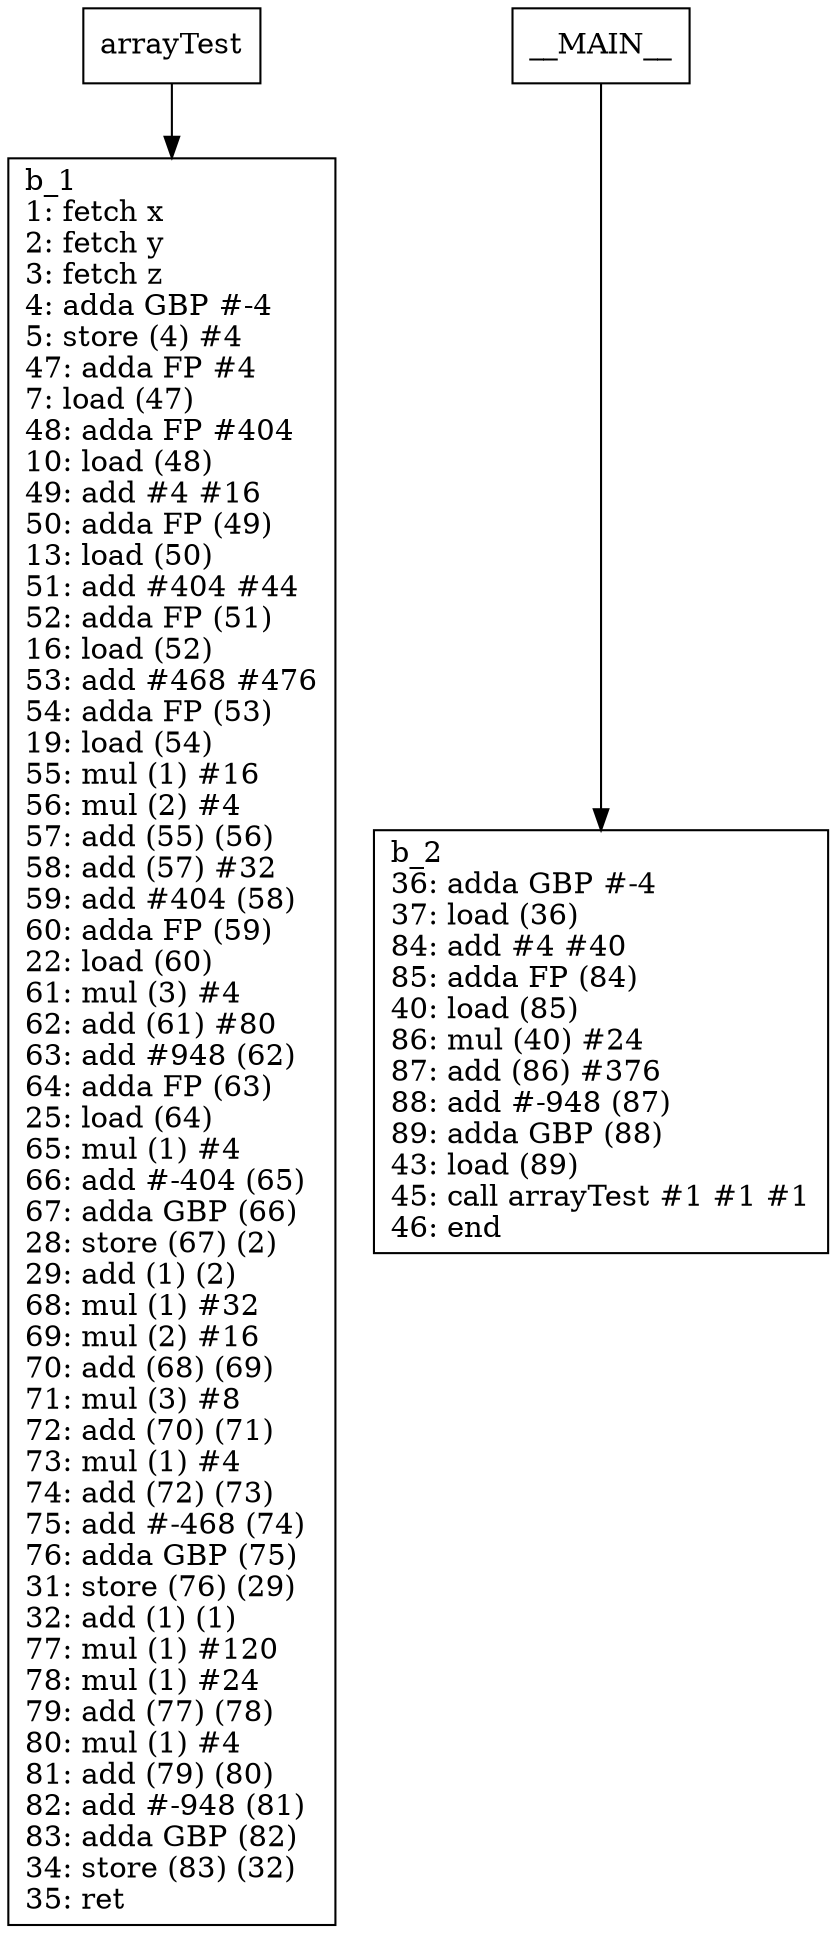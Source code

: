 digraph Computation {
node [shape=box];
arrayTest -> b_1;
b_1 [label="b_1\l1: fetch x\l2: fetch y\l3: fetch z\l4: adda GBP #-4\l5: store (4) #4\l47: adda FP #4\l7: load (47)\l48: adda FP #404\l10: load (48)\l49: add #4 #16\l50: adda FP (49)\l13: load (50)\l51: add #404 #44\l52: adda FP (51)\l16: load (52)\l53: add #468 #476\l54: adda FP (53)\l19: load (54)\l55: mul (1) #16\l56: mul (2) #4\l57: add (55) (56)\l58: add (57) #32\l59: add #404 (58)\l60: adda FP (59)\l22: load (60)\l61: mul (3) #4\l62: add (61) #80\l63: add #948 (62)\l64: adda FP (63)\l25: load (64)\l65: mul (1) #4\l66: add #-404 (65)\l67: adda GBP (66)\l28: store (67) (2)\l29: add (1) (2)\l68: mul (1) #32\l69: mul (2) #16\l70: add (68) (69)\l71: mul (3) #8\l72: add (70) (71)\l73: mul (1) #4\l74: add (72) (73)\l75: add #-468 (74)\l76: adda GBP (75)\l31: store (76) (29)\l32: add (1) (1)\l77: mul (1) #120\l78: mul (1) #24\l79: add (77) (78)\l80: mul (1) #4\l81: add (79) (80)\l82: add #-948 (81)\l83: adda GBP (82)\l34: store (83) (32)\l35: ret \l"]
__MAIN__ -> b_2;
b_2 [label="b_2\l36: adda GBP #-4\l37: load (36)\l84: add #4 #40\l85: adda FP (84)\l40: load (85)\l86: mul (40) #24\l87: add (86) #376\l88: add #-948 (87)\l89: adda GBP (88)\l43: load (89)\l45: call arrayTest #1 #1 #1\l46: end\l"]
}